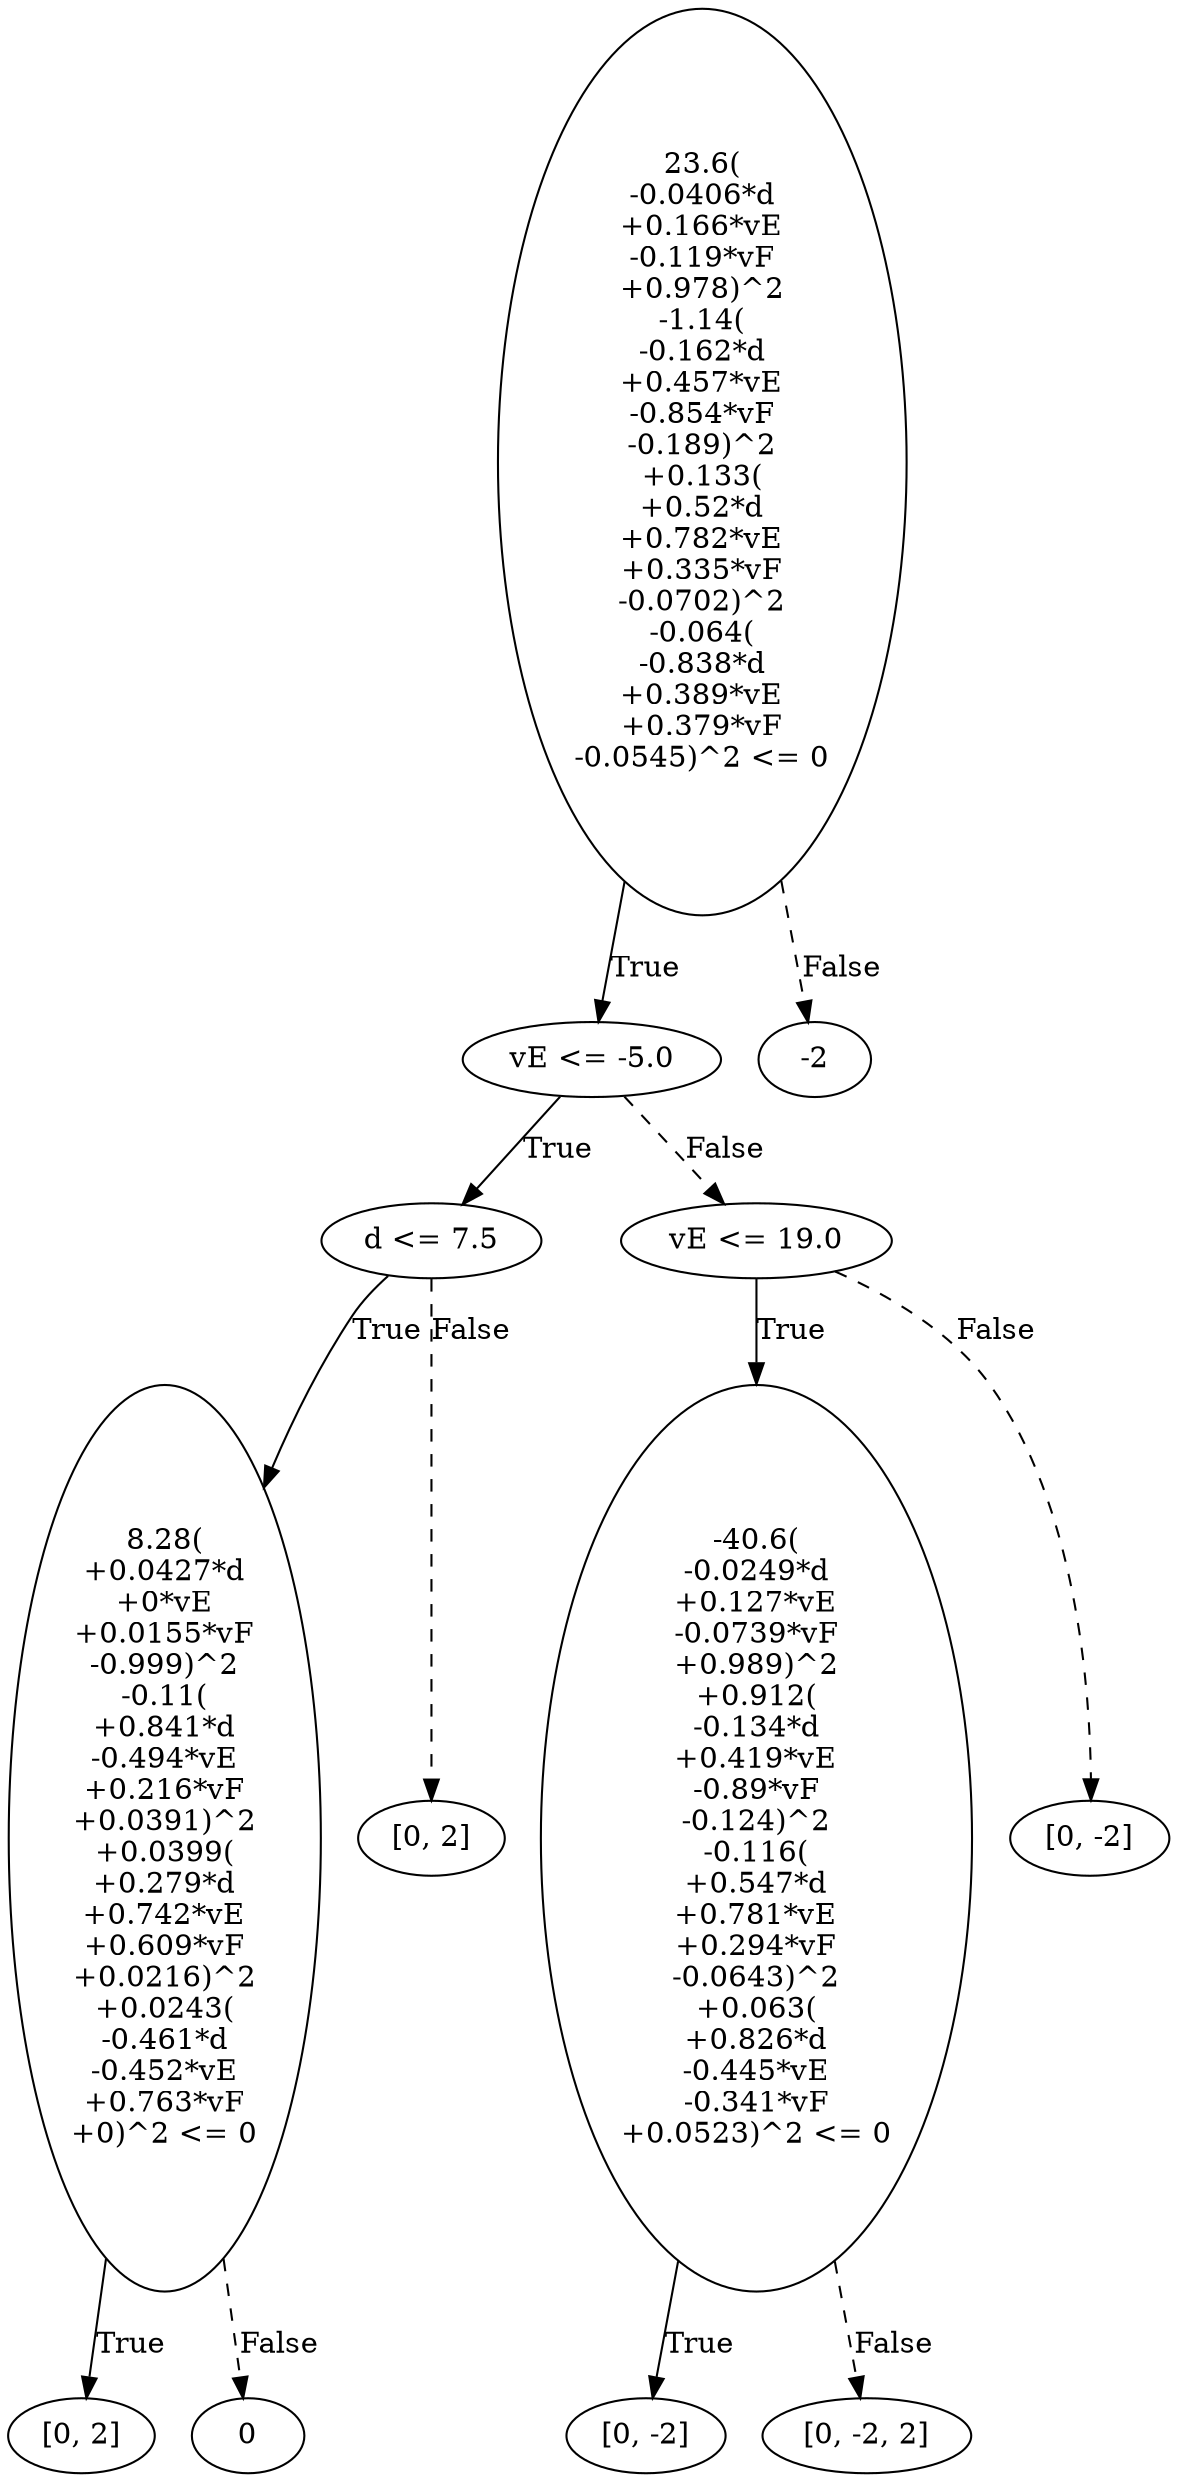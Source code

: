 digraph {
0 [label="23.6(\n-0.0406*d\n+0.166*vE\n-0.119*vF\n+0.978)^2\n-1.14(\n-0.162*d\n+0.457*vE\n-0.854*vF\n-0.189)^2\n+0.133(\n+0.52*d\n+0.782*vE\n+0.335*vF\n-0.0702)^2\n-0.064(\n-0.838*d\n+0.389*vE\n+0.379*vF\n-0.0545)^2 <= 0"];
1 [label="vE <= -5.0"];
2 [label="d <= 7.5"];
3 [label="8.28(\n+0.0427*d\n+0*vE\n+0.0155*vF\n-0.999)^2\n-0.11(\n+0.841*d\n-0.494*vE\n+0.216*vF\n+0.0391)^2\n+0.0399(\n+0.279*d\n+0.742*vE\n+0.609*vF\n+0.0216)^2\n+0.0243(\n-0.461*d\n-0.452*vE\n+0.763*vF\n+0)^2 <= 0"];
4 [label="[0, 2]"];
3 -> 4 [label="True"];
5 [label="0"];
3 -> 5 [style="dashed", label="False"];
2 -> 3 [label="True"];
6 [label="[0, 2]"];
2 -> 6 [style="dashed", label="False"];
1 -> 2 [label="True"];
7 [label="vE <= 19.0"];
8 [label="-40.6(\n-0.0249*d\n+0.127*vE\n-0.0739*vF\n+0.989)^2\n+0.912(\n-0.134*d\n+0.419*vE\n-0.89*vF\n-0.124)^2\n-0.116(\n+0.547*d\n+0.781*vE\n+0.294*vF\n-0.0643)^2\n+0.063(\n+0.826*d\n-0.445*vE\n-0.341*vF\n+0.0523)^2 <= 0"];
9 [label="[0, -2]"];
8 -> 9 [label="True"];
10 [label="[0, -2, 2]"];
8 -> 10 [style="dashed", label="False"];
7 -> 8 [label="True"];
11 [label="[0, -2]"];
7 -> 11 [style="dashed", label="False"];
1 -> 7 [style="dashed", label="False"];
0 -> 1 [label="True"];
12 [label="-2"];
0 -> 12 [style="dashed", label="False"];

}